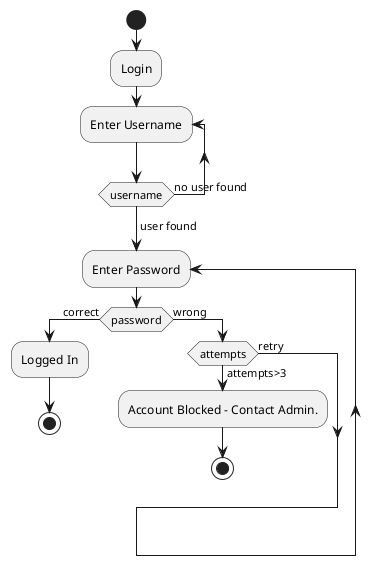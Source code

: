 @startuml
start
:Login;
repeat :Enter Username;
repeat while (username) is (no user found)
->user found;
  repeat :Enter Password;
   if (password) then (correct)
    :Logged In;
      stop
else (wrong)
if (attempts) then (attempts>3)
:Account Blocked - Contact Admin.;
stop
else (retry)























@enduml
